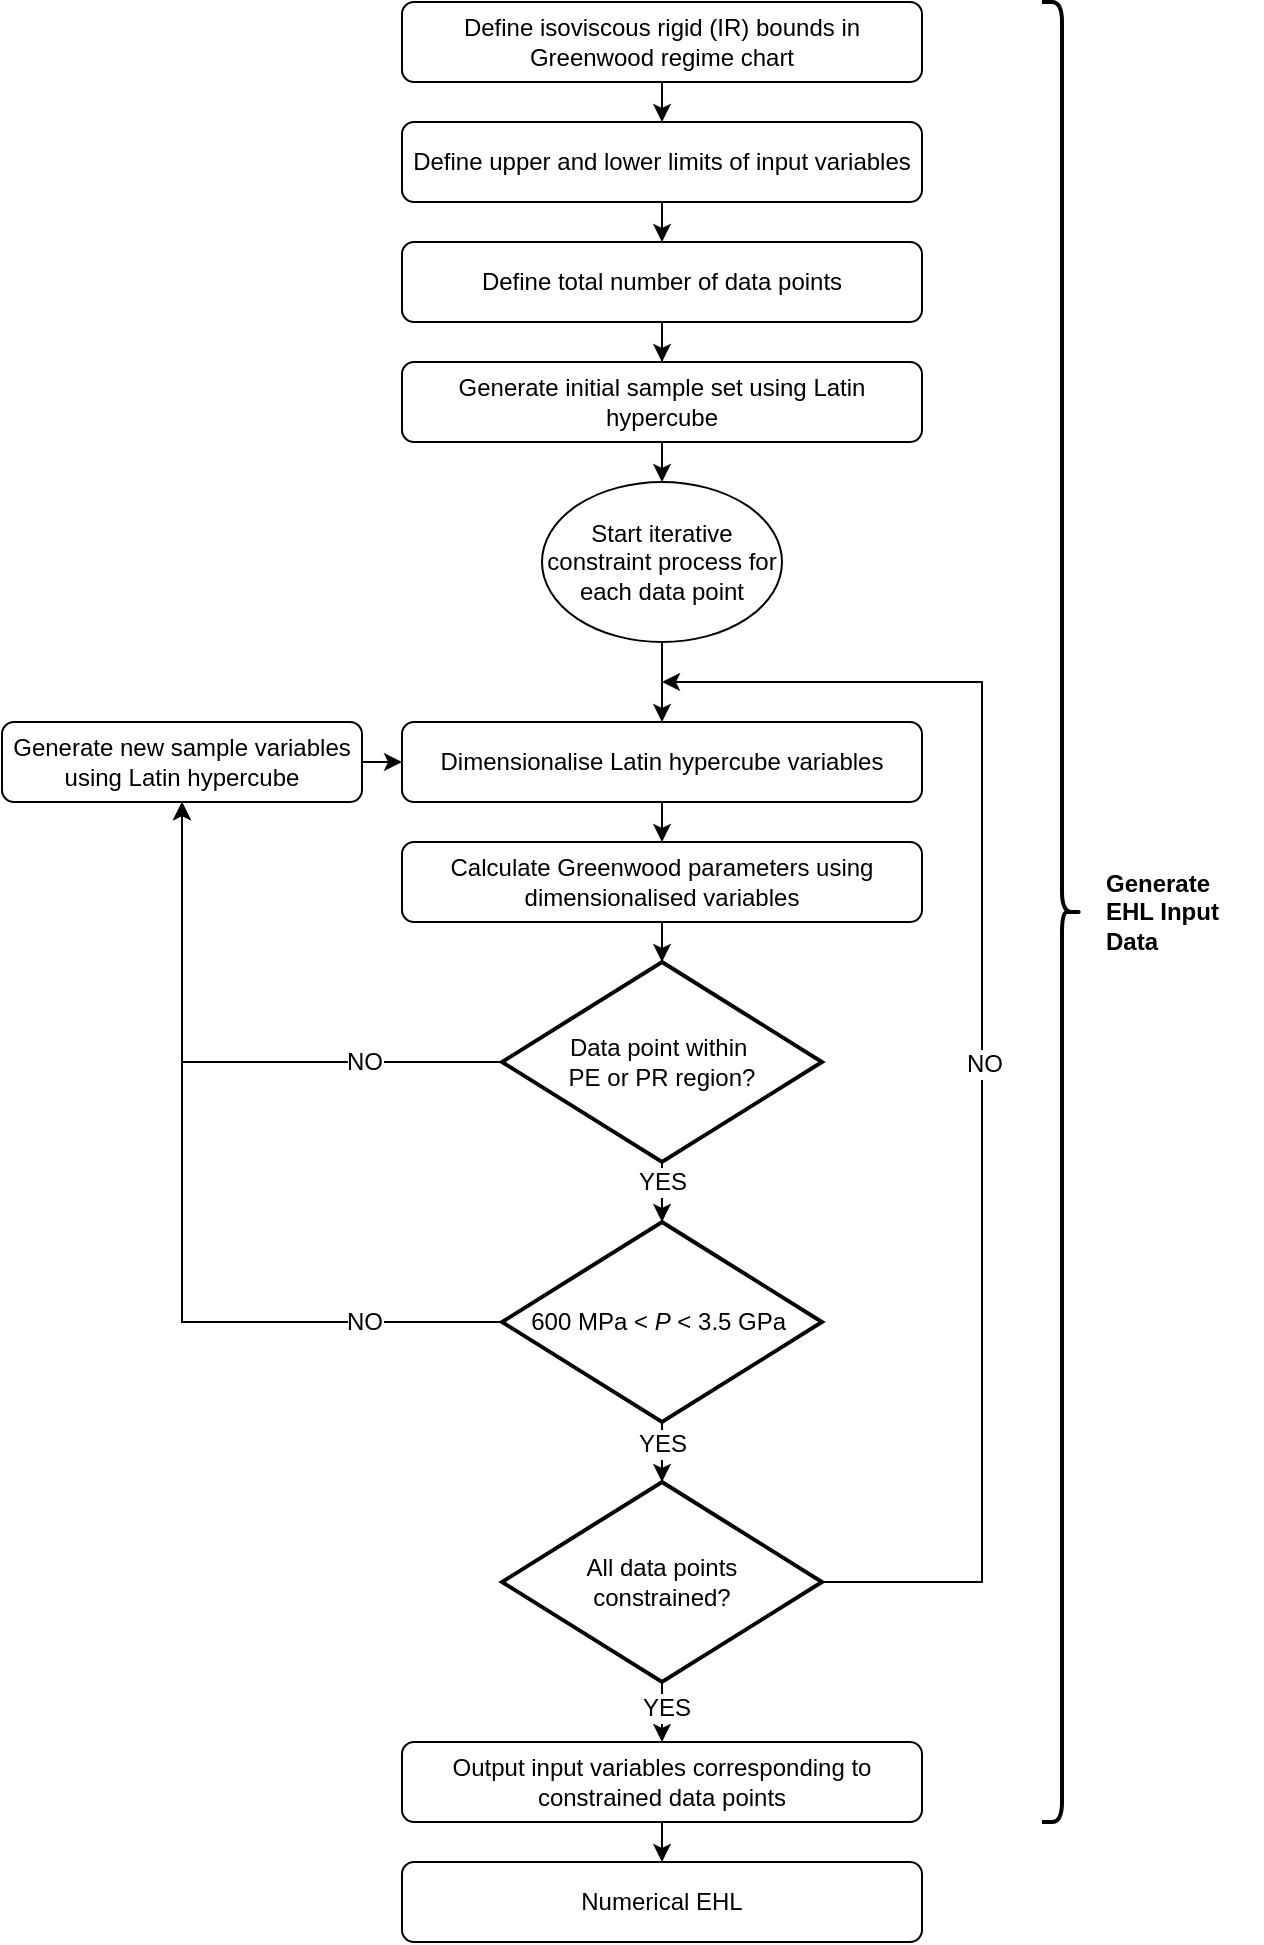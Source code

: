 <mxfile version="24.2.5" type="device">
  <diagram id="C5RBs43oDa-KdzZeNtuy" name="Page-1">
    <mxGraphModel dx="1687" dy="993" grid="1" gridSize="10" guides="1" tooltips="1" connect="1" arrows="1" fold="1" page="1" pageScale="1" pageWidth="827" pageHeight="1169" math="0" shadow="0">
      <root>
        <mxCell id="WIyWlLk6GJQsqaUBKTNV-0" />
        <mxCell id="WIyWlLk6GJQsqaUBKTNV-1" parent="WIyWlLk6GJQsqaUBKTNV-0" />
        <mxCell id="m4rX2UfZEh0AO8BOlS4y-53" style="edgeStyle=orthogonalEdgeStyle;rounded=0;orthogonalLoop=1;jettySize=auto;html=1;exitX=0.5;exitY=1;exitDx=0;exitDy=0;entryX=0.5;entryY=0;entryDx=0;entryDy=0;" edge="1" parent="WIyWlLk6GJQsqaUBKTNV-1" source="WIyWlLk6GJQsqaUBKTNV-3" target="m4rX2UfZEh0AO8BOlS4y-51">
          <mxGeometry relative="1" as="geometry" />
        </mxCell>
        <mxCell id="WIyWlLk6GJQsqaUBKTNV-3" value="Generate initial sample set using Latin hypercube" style="rounded=1;whiteSpace=wrap;html=1;fontSize=12;glass=0;strokeWidth=1;shadow=0;" parent="WIyWlLk6GJQsqaUBKTNV-1" vertex="1">
          <mxGeometry x="260" y="300" width="260" height="40" as="geometry" />
        </mxCell>
        <mxCell id="KJ9ePcK7zbGUT8MwdRm9-21" style="edgeStyle=orthogonalEdgeStyle;rounded=0;orthogonalLoop=1;jettySize=auto;html=1;exitX=0.5;exitY=1;exitDx=0;exitDy=0;entryX=0.5;entryY=0;entryDx=0;entryDy=0;" parent="WIyWlLk6GJQsqaUBKTNV-1" source="KJ9ePcK7zbGUT8MwdRm9-1" target="KJ9ePcK7zbGUT8MwdRm9-2" edge="1">
          <mxGeometry relative="1" as="geometry" />
        </mxCell>
        <mxCell id="KJ9ePcK7zbGUT8MwdRm9-1" value="Dimensionalise Latin hypercube variables" style="rounded=1;whiteSpace=wrap;html=1;fontSize=12;glass=0;strokeWidth=1;shadow=0;" parent="WIyWlLk6GJQsqaUBKTNV-1" vertex="1">
          <mxGeometry x="260" y="480" width="260" height="40" as="geometry" />
        </mxCell>
        <mxCell id="KJ9ePcK7zbGUT8MwdRm9-2" value="Calculate Greenwood parameters using dimensionalised variables" style="rounded=1;whiteSpace=wrap;html=1;fontSize=12;glass=0;strokeWidth=1;shadow=0;" parent="WIyWlLk6GJQsqaUBKTNV-1" vertex="1">
          <mxGeometry x="260" y="540" width="260" height="40" as="geometry" />
        </mxCell>
        <mxCell id="m4rX2UfZEh0AO8BOlS4y-4" style="edgeStyle=orthogonalEdgeStyle;rounded=0;orthogonalLoop=1;jettySize=auto;html=1;exitX=0.5;exitY=1;exitDx=0;exitDy=0;entryX=0.5;entryY=0;entryDx=0;entryDy=0;" edge="1" parent="WIyWlLk6GJQsqaUBKTNV-1" source="KJ9ePcK7zbGUT8MwdRm9-7" target="m4rX2UfZEh0AO8BOlS4y-2">
          <mxGeometry relative="1" as="geometry" />
        </mxCell>
        <mxCell id="KJ9ePcK7zbGUT8MwdRm9-7" value="Define isoviscous rigid (IR) bounds in Greenwood regime chart" style="rounded=1;whiteSpace=wrap;html=1;fontSize=12;glass=0;strokeWidth=1;shadow=0;" parent="WIyWlLk6GJQsqaUBKTNV-1" vertex="1">
          <mxGeometry x="260" y="120" width="260" height="40" as="geometry" />
        </mxCell>
        <mxCell id="m4rX2UfZEh0AO8BOlS4y-33" style="edgeStyle=orthogonalEdgeStyle;rounded=0;orthogonalLoop=1;jettySize=auto;html=1;exitX=0;exitY=0.5;exitDx=0;exitDy=0;exitPerimeter=0;entryX=0.5;entryY=1;entryDx=0;entryDy=0;" edge="1" parent="WIyWlLk6GJQsqaUBKTNV-1" source="m4rX2UfZEh0AO8BOlS4y-0" target="m4rX2UfZEh0AO8BOlS4y-29">
          <mxGeometry relative="1" as="geometry" />
        </mxCell>
        <mxCell id="m4rX2UfZEh0AO8BOlS4y-35" value="NO" style="edgeLabel;html=1;align=center;verticalAlign=middle;resizable=0;points=[];fontSize=12;" vertex="1" connectable="0" parent="m4rX2UfZEh0AO8BOlS4y-33">
          <mxGeometry x="-0.464" y="1" relative="1" as="geometry">
            <mxPoint x="8" y="-1" as="offset" />
          </mxGeometry>
        </mxCell>
        <mxCell id="m4rX2UfZEh0AO8BOlS4y-0" value="Data point within&amp;nbsp;&lt;div&gt;&lt;span style=&quot;background-color: initial;&quot;&gt;PE or PR region?&lt;/span&gt;&lt;/div&gt;" style="strokeWidth=2;html=1;shape=mxgraph.flowchart.decision;whiteSpace=wrap;" vertex="1" parent="WIyWlLk6GJQsqaUBKTNV-1">
          <mxGeometry x="310" y="600" width="160" height="100" as="geometry" />
        </mxCell>
        <mxCell id="m4rX2UfZEh0AO8BOlS4y-5" style="edgeStyle=orthogonalEdgeStyle;rounded=0;orthogonalLoop=1;jettySize=auto;html=1;exitX=0.5;exitY=1;exitDx=0;exitDy=0;entryX=0.5;entryY=0;entryDx=0;entryDy=0;" edge="1" parent="WIyWlLk6GJQsqaUBKTNV-1" source="m4rX2UfZEh0AO8BOlS4y-2" target="m4rX2UfZEh0AO8BOlS4y-3">
          <mxGeometry relative="1" as="geometry" />
        </mxCell>
        <mxCell id="m4rX2UfZEh0AO8BOlS4y-2" value="Define upper and lower limits of input variables" style="rounded=1;whiteSpace=wrap;html=1;fontSize=12;glass=0;strokeWidth=1;shadow=0;" vertex="1" parent="WIyWlLk6GJQsqaUBKTNV-1">
          <mxGeometry x="260" y="180" width="260" height="40" as="geometry" />
        </mxCell>
        <mxCell id="m4rX2UfZEh0AO8BOlS4y-6" style="edgeStyle=orthogonalEdgeStyle;rounded=0;orthogonalLoop=1;jettySize=auto;html=1;exitX=0.5;exitY=1;exitDx=0;exitDy=0;" edge="1" parent="WIyWlLk6GJQsqaUBKTNV-1" source="m4rX2UfZEh0AO8BOlS4y-3" target="WIyWlLk6GJQsqaUBKTNV-3">
          <mxGeometry relative="1" as="geometry" />
        </mxCell>
        <mxCell id="m4rX2UfZEh0AO8BOlS4y-3" value="Define total number of data points" style="rounded=1;whiteSpace=wrap;html=1;fontSize=12;glass=0;strokeWidth=1;shadow=0;" vertex="1" parent="WIyWlLk6GJQsqaUBKTNV-1">
          <mxGeometry x="260" y="240" width="260" height="40" as="geometry" />
        </mxCell>
        <mxCell id="m4rX2UfZEh0AO8BOlS4y-20" style="edgeStyle=orthogonalEdgeStyle;rounded=0;orthogonalLoop=1;jettySize=auto;html=1;exitX=0.5;exitY=1;exitDx=0;exitDy=0;exitPerimeter=0;entryX=0.5;entryY=0;entryDx=0;entryDy=0;" edge="1" parent="WIyWlLk6GJQsqaUBKTNV-1" source="m4rX2UfZEh0AO8BOlS4y-36" target="m4rX2UfZEh0AO8BOlS4y-21">
          <mxGeometry relative="1" as="geometry">
            <mxPoint x="390.31" y="1015" as="targetPoint" />
            <mxPoint x="390" y="990" as="sourcePoint" />
          </mxGeometry>
        </mxCell>
        <mxCell id="m4rX2UfZEh0AO8BOlS4y-23" value="YES" style="edgeLabel;html=1;align=center;verticalAlign=middle;resizable=0;points=[];fontSize=12;" vertex="1" connectable="0" parent="m4rX2UfZEh0AO8BOlS4y-20">
          <mxGeometry x="-0.175" y="2" relative="1" as="geometry">
            <mxPoint as="offset" />
          </mxGeometry>
        </mxCell>
        <mxCell id="m4rX2UfZEh0AO8BOlS4y-34" style="edgeStyle=orthogonalEdgeStyle;rounded=0;orthogonalLoop=1;jettySize=auto;html=1;exitX=0;exitY=0.5;exitDx=0;exitDy=0;exitPerimeter=0;entryX=0.5;entryY=1;entryDx=0;entryDy=0;" edge="1" parent="WIyWlLk6GJQsqaUBKTNV-1" source="m4rX2UfZEh0AO8BOlS4y-8" target="m4rX2UfZEh0AO8BOlS4y-29">
          <mxGeometry relative="1" as="geometry" />
        </mxCell>
        <mxCell id="m4rX2UfZEh0AO8BOlS4y-42" value="NO" style="edgeLabel;html=1;align=center;verticalAlign=middle;resizable=0;points=[];fontSize=12;" vertex="1" connectable="0" parent="m4rX2UfZEh0AO8BOlS4y-34">
          <mxGeometry x="-0.679" y="1" relative="1" as="geometry">
            <mxPoint x="-2" y="-1" as="offset" />
          </mxGeometry>
        </mxCell>
        <mxCell id="m4rX2UfZEh0AO8BOlS4y-8" value="600 MPa &amp;lt; &lt;i&gt;P&lt;/i&gt; &amp;lt; 3.5 GPa&amp;nbsp;" style="strokeWidth=2;html=1;shape=mxgraph.flowchart.decision;whiteSpace=wrap;" vertex="1" parent="WIyWlLk6GJQsqaUBKTNV-1">
          <mxGeometry x="310" y="730" width="160" height="100" as="geometry" />
        </mxCell>
        <mxCell id="m4rX2UfZEh0AO8BOlS4y-10" style="edgeStyle=orthogonalEdgeStyle;rounded=0;orthogonalLoop=1;jettySize=auto;html=1;exitX=0.5;exitY=1;exitDx=0;exitDy=0;exitPerimeter=0;entryX=0.5;entryY=0;entryDx=0;entryDy=0;entryPerimeter=0;" edge="1" parent="WIyWlLk6GJQsqaUBKTNV-1" source="m4rX2UfZEh0AO8BOlS4y-0" target="m4rX2UfZEh0AO8BOlS4y-8">
          <mxGeometry relative="1" as="geometry" />
        </mxCell>
        <mxCell id="m4rX2UfZEh0AO8BOlS4y-18" value="YES" style="edgeLabel;html=1;align=center;verticalAlign=middle;resizable=0;points=[];fontSize=12;" vertex="1" connectable="0" parent="m4rX2UfZEh0AO8BOlS4y-10">
          <mxGeometry x="-0.319" relative="1" as="geometry">
            <mxPoint as="offset" />
          </mxGeometry>
        </mxCell>
        <mxCell id="m4rX2UfZEh0AO8BOlS4y-16" style="edgeStyle=orthogonalEdgeStyle;rounded=0;orthogonalLoop=1;jettySize=auto;html=1;exitX=0.5;exitY=1;exitDx=0;exitDy=0;entryX=0.5;entryY=0;entryDx=0;entryDy=0;entryPerimeter=0;" edge="1" parent="WIyWlLk6GJQsqaUBKTNV-1" source="KJ9ePcK7zbGUT8MwdRm9-2" target="m4rX2UfZEh0AO8BOlS4y-0">
          <mxGeometry relative="1" as="geometry" />
        </mxCell>
        <mxCell id="m4rX2UfZEh0AO8BOlS4y-57" style="edgeStyle=orthogonalEdgeStyle;rounded=0;orthogonalLoop=1;jettySize=auto;html=1;exitX=0.5;exitY=1;exitDx=0;exitDy=0;entryX=0.5;entryY=0;entryDx=0;entryDy=0;" edge="1" parent="WIyWlLk6GJQsqaUBKTNV-1" source="m4rX2UfZEh0AO8BOlS4y-21" target="m4rX2UfZEh0AO8BOlS4y-56">
          <mxGeometry relative="1" as="geometry" />
        </mxCell>
        <mxCell id="m4rX2UfZEh0AO8BOlS4y-21" value="Output input variables corresponding to constrained data points" style="rounded=1;whiteSpace=wrap;html=1;fontSize=12;glass=0;strokeWidth=1;shadow=0;" vertex="1" parent="WIyWlLk6GJQsqaUBKTNV-1">
          <mxGeometry x="260" y="990" width="260" height="40" as="geometry" />
        </mxCell>
        <mxCell id="m4rX2UfZEh0AO8BOlS4y-27" value="&lt;b&gt;Generate&lt;/b&gt;&lt;div&gt;&lt;b&gt;EHL Input&lt;/b&gt;&lt;/div&gt;&lt;div style=&quot;&quot;&gt;&lt;span style=&quot;background-color: initial;&quot;&gt;&lt;b&gt;Data&lt;/b&gt;&lt;/span&gt;&lt;/div&gt;" style="text;html=1;align=left;verticalAlign=middle;resizable=0;points=[];autosize=1;strokeColor=none;fillColor=none;" vertex="1" parent="WIyWlLk6GJQsqaUBKTNV-1">
          <mxGeometry x="610" y="545" width="80" height="60" as="geometry" />
        </mxCell>
        <mxCell id="m4rX2UfZEh0AO8BOlS4y-32" style="edgeStyle=orthogonalEdgeStyle;rounded=0;orthogonalLoop=1;jettySize=auto;html=1;exitX=1;exitY=0.5;exitDx=0;exitDy=0;entryX=0;entryY=0.5;entryDx=0;entryDy=0;" edge="1" parent="WIyWlLk6GJQsqaUBKTNV-1" source="m4rX2UfZEh0AO8BOlS4y-29" target="KJ9ePcK7zbGUT8MwdRm9-1">
          <mxGeometry relative="1" as="geometry" />
        </mxCell>
        <mxCell id="m4rX2UfZEh0AO8BOlS4y-29" value="Generate new sample variables using Latin hypercube" style="rounded=1;whiteSpace=wrap;html=1;fontSize=12;glass=0;strokeWidth=1;shadow=0;" vertex="1" parent="WIyWlLk6GJQsqaUBKTNV-1">
          <mxGeometry x="60" y="480" width="180" height="40" as="geometry" />
        </mxCell>
        <mxCell id="m4rX2UfZEh0AO8BOlS4y-39" style="edgeStyle=orthogonalEdgeStyle;rounded=0;orthogonalLoop=1;jettySize=auto;html=1;exitX=1;exitY=0.5;exitDx=0;exitDy=0;exitPerimeter=0;" edge="1" parent="WIyWlLk6GJQsqaUBKTNV-1" source="m4rX2UfZEh0AO8BOlS4y-36">
          <mxGeometry relative="1" as="geometry">
            <mxPoint x="390" y="460" as="targetPoint" />
            <Array as="points">
              <mxPoint x="550" y="910" />
              <mxPoint x="550" y="460" />
            </Array>
          </mxGeometry>
        </mxCell>
        <mxCell id="m4rX2UfZEh0AO8BOlS4y-40" value="NO" style="edgeLabel;html=1;align=center;verticalAlign=middle;resizable=0;points=[];fontSize=12;" vertex="1" connectable="0" parent="m4rX2UfZEh0AO8BOlS4y-39">
          <mxGeometry x="0.149" y="-1" relative="1" as="geometry">
            <mxPoint y="57" as="offset" />
          </mxGeometry>
        </mxCell>
        <mxCell id="m4rX2UfZEh0AO8BOlS4y-36" value="All data points&lt;div&gt;constrained?&lt;/div&gt;" style="strokeWidth=2;html=1;shape=mxgraph.flowchart.decision;whiteSpace=wrap;" vertex="1" parent="WIyWlLk6GJQsqaUBKTNV-1">
          <mxGeometry x="310" y="860" width="160" height="100" as="geometry" />
        </mxCell>
        <mxCell id="m4rX2UfZEh0AO8BOlS4y-37" style="edgeStyle=orthogonalEdgeStyle;rounded=0;orthogonalLoop=1;jettySize=auto;html=1;exitX=0.5;exitY=1;exitDx=0;exitDy=0;exitPerimeter=0;entryX=0.5;entryY=0;entryDx=0;entryDy=0;entryPerimeter=0;" edge="1" parent="WIyWlLk6GJQsqaUBKTNV-1" source="m4rX2UfZEh0AO8BOlS4y-8" target="m4rX2UfZEh0AO8BOlS4y-36">
          <mxGeometry relative="1" as="geometry" />
        </mxCell>
        <mxCell id="m4rX2UfZEh0AO8BOlS4y-38" value="YES" style="edgeLabel;html=1;align=center;verticalAlign=middle;resizable=0;points=[];fontSize=12;" vertex="1" connectable="0" parent="m4rX2UfZEh0AO8BOlS4y-37">
          <mxGeometry x="-0.1" relative="1" as="geometry">
            <mxPoint y="-3" as="offset" />
          </mxGeometry>
        </mxCell>
        <mxCell id="m4rX2UfZEh0AO8BOlS4y-54" style="edgeStyle=orthogonalEdgeStyle;rounded=0;orthogonalLoop=1;jettySize=auto;html=1;exitX=0.5;exitY=1;exitDx=0;exitDy=0;entryX=0.5;entryY=0;entryDx=0;entryDy=0;" edge="1" parent="WIyWlLk6GJQsqaUBKTNV-1" source="m4rX2UfZEh0AO8BOlS4y-51" target="KJ9ePcK7zbGUT8MwdRm9-1">
          <mxGeometry relative="1" as="geometry">
            <Array as="points">
              <mxPoint x="390" y="460" />
              <mxPoint x="390" y="460" />
            </Array>
          </mxGeometry>
        </mxCell>
        <mxCell id="m4rX2UfZEh0AO8BOlS4y-51" value="Start iterative constraint process for each data point" style="ellipse;whiteSpace=wrap;html=1;" vertex="1" parent="WIyWlLk6GJQsqaUBKTNV-1">
          <mxGeometry x="330" y="360" width="120" height="80" as="geometry" />
        </mxCell>
        <mxCell id="m4rX2UfZEh0AO8BOlS4y-55" value="" style="shape=curlyBracket;whiteSpace=wrap;html=1;rounded=1;flipH=1;labelPosition=right;verticalLabelPosition=middle;align=left;verticalAlign=middle;strokeWidth=2;" vertex="1" parent="WIyWlLk6GJQsqaUBKTNV-1">
          <mxGeometry x="580" y="120" width="20" height="910" as="geometry" />
        </mxCell>
        <mxCell id="m4rX2UfZEh0AO8BOlS4y-56" value="Numerical EHL" style="rounded=1;whiteSpace=wrap;html=1;fontSize=12;glass=0;strokeWidth=1;shadow=0;" vertex="1" parent="WIyWlLk6GJQsqaUBKTNV-1">
          <mxGeometry x="260" y="1050" width="260" height="40" as="geometry" />
        </mxCell>
      </root>
    </mxGraphModel>
  </diagram>
</mxfile>
